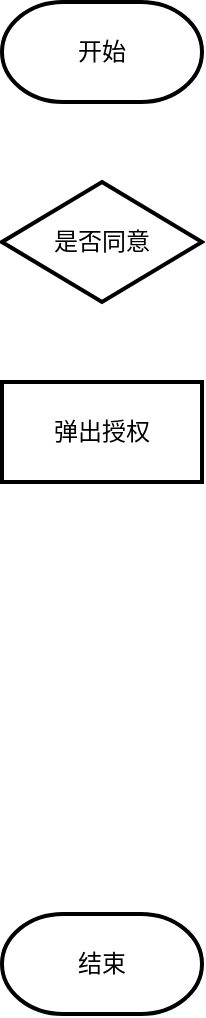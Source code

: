 <mxfile version="21.3.4" type="github">
  <diagram id="C5RBs43oDa-KdzZeNtuy" name="Page-1">
    <mxGraphModel dx="1386" dy="796" grid="1" gridSize="10" guides="1" tooltips="1" connect="1" arrows="1" fold="1" page="1" pageScale="1" pageWidth="827" pageHeight="1169" math="0" shadow="0">
      <root>
        <mxCell id="WIyWlLk6GJQsqaUBKTNV-0" />
        <mxCell id="WIyWlLk6GJQsqaUBKTNV-1" parent="WIyWlLk6GJQsqaUBKTNV-0" />
        <mxCell id="0LPIa4gti1Zu52DVIqJQ-0" value="开始" style="strokeWidth=2;html=1;shape=mxgraph.flowchart.terminator;whiteSpace=wrap;" vertex="1" parent="WIyWlLk6GJQsqaUBKTNV-1">
          <mxGeometry x="350" y="80" width="100" height="50" as="geometry" />
        </mxCell>
        <mxCell id="0LPIa4gti1Zu52DVIqJQ-1" value="结束" style="strokeWidth=2;html=1;shape=mxgraph.flowchart.terminator;whiteSpace=wrap;" vertex="1" parent="WIyWlLk6GJQsqaUBKTNV-1">
          <mxGeometry x="350" y="536" width="100" height="50" as="geometry" />
        </mxCell>
        <mxCell id="0LPIa4gti1Zu52DVIqJQ-2" value="弹出授权" style="rounded=0;whiteSpace=wrap;html=1;strokeWidth=2;" vertex="1" parent="WIyWlLk6GJQsqaUBKTNV-1">
          <mxGeometry x="350" y="270" width="100" height="50" as="geometry" />
        </mxCell>
        <mxCell id="0LPIa4gti1Zu52DVIqJQ-3" value="是否同意" style="strokeWidth=2;html=1;shape=mxgraph.flowchart.decision;whiteSpace=wrap;" vertex="1" parent="WIyWlLk6GJQsqaUBKTNV-1">
          <mxGeometry x="350" y="170" width="100" height="60" as="geometry" />
        </mxCell>
      </root>
    </mxGraphModel>
  </diagram>
</mxfile>
